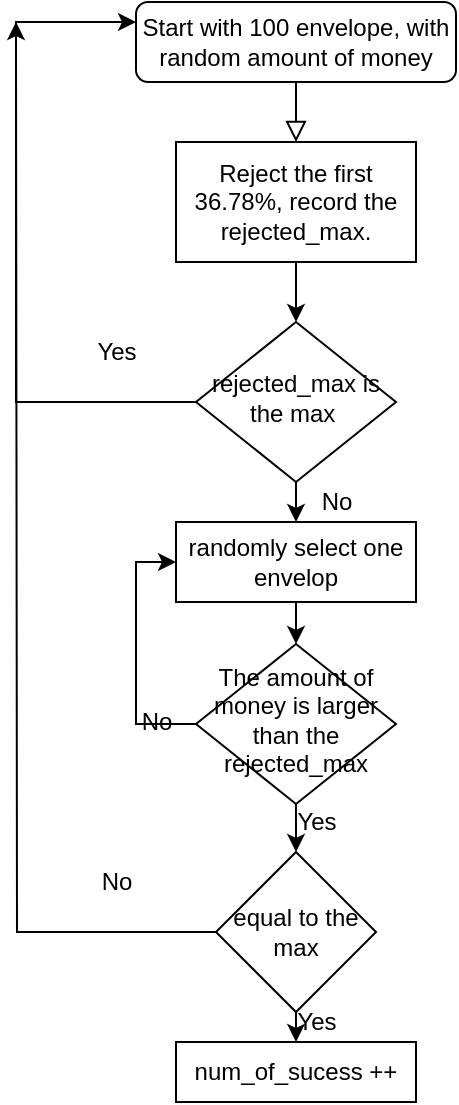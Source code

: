 <mxfile version="20.3.7" type="github">
  <diagram id="C5RBs43oDa-KdzZeNtuy" name="Page-1">
    <mxGraphModel dx="822" dy="580" grid="1" gridSize="10" guides="1" tooltips="1" connect="1" arrows="1" fold="1" page="1" pageScale="1" pageWidth="827" pageHeight="1169" math="0" shadow="0">
      <root>
        <mxCell id="WIyWlLk6GJQsqaUBKTNV-0" />
        <mxCell id="WIyWlLk6GJQsqaUBKTNV-1" parent="WIyWlLk6GJQsqaUBKTNV-0" />
        <mxCell id="WIyWlLk6GJQsqaUBKTNV-2" value="" style="rounded=0;html=1;jettySize=auto;orthogonalLoop=1;fontSize=11;endArrow=block;endFill=0;endSize=8;strokeWidth=1;shadow=0;labelBackgroundColor=none;edgeStyle=orthogonalEdgeStyle;entryX=0.5;entryY=0;entryDx=0;entryDy=0;" parent="WIyWlLk6GJQsqaUBKTNV-1" source="WIyWlLk6GJQsqaUBKTNV-3" target="1mU-zsFTZTb8EqSKAKca-1" edge="1">
          <mxGeometry relative="1" as="geometry" />
        </mxCell>
        <mxCell id="WIyWlLk6GJQsqaUBKTNV-3" value="Start with 100 envelope, with random amount of money" style="rounded=1;whiteSpace=wrap;html=1;fontSize=12;glass=0;strokeWidth=1;shadow=0;" parent="WIyWlLk6GJQsqaUBKTNV-1" vertex="1">
          <mxGeometry x="140" y="70" width="160" height="40" as="geometry" />
        </mxCell>
        <mxCell id="1mU-zsFTZTb8EqSKAKca-18" style="edgeStyle=orthogonalEdgeStyle;rounded=0;orthogonalLoop=1;jettySize=auto;html=1;exitX=0.5;exitY=1;exitDx=0;exitDy=0;entryX=0.5;entryY=0;entryDx=0;entryDy=0;" edge="1" parent="WIyWlLk6GJQsqaUBKTNV-1" source="WIyWlLk6GJQsqaUBKTNV-6" target="1mU-zsFTZTb8EqSKAKca-11">
          <mxGeometry relative="1" as="geometry" />
        </mxCell>
        <mxCell id="1mU-zsFTZTb8EqSKAKca-19" style="edgeStyle=orthogonalEdgeStyle;rounded=0;orthogonalLoop=1;jettySize=auto;html=1;exitX=0;exitY=0.5;exitDx=0;exitDy=0;entryX=0;entryY=0.5;entryDx=0;entryDy=0;" edge="1" parent="WIyWlLk6GJQsqaUBKTNV-1" source="WIyWlLk6GJQsqaUBKTNV-6" target="1mU-zsFTZTb8EqSKAKca-7">
          <mxGeometry relative="1" as="geometry" />
        </mxCell>
        <mxCell id="WIyWlLk6GJQsqaUBKTNV-6" value="The amount of money is larger than the rejected_max" style="rhombus;whiteSpace=wrap;html=1;shadow=0;fontFamily=Helvetica;fontSize=12;align=center;strokeWidth=1;spacing=6;spacingTop=-4;" parent="WIyWlLk6GJQsqaUBKTNV-1" vertex="1">
          <mxGeometry x="170" y="391" width="100" height="80" as="geometry" />
        </mxCell>
        <mxCell id="1mU-zsFTZTb8EqSKAKca-6" style="edgeStyle=orthogonalEdgeStyle;rounded=0;orthogonalLoop=1;jettySize=auto;html=1;entryX=0.5;entryY=0;entryDx=0;entryDy=0;" edge="1" parent="WIyWlLk6GJQsqaUBKTNV-1" source="1mU-zsFTZTb8EqSKAKca-1" target="1mU-zsFTZTb8EqSKAKca-3">
          <mxGeometry relative="1" as="geometry" />
        </mxCell>
        <mxCell id="1mU-zsFTZTb8EqSKAKca-1" value="Reject the first 36.78%, record the rejected_max." style="rounded=0;whiteSpace=wrap;html=1;" vertex="1" parent="WIyWlLk6GJQsqaUBKTNV-1">
          <mxGeometry x="160" y="140" width="120" height="60" as="geometry" />
        </mxCell>
        <mxCell id="1mU-zsFTZTb8EqSKAKca-4" style="edgeStyle=orthogonalEdgeStyle;rounded=0;orthogonalLoop=1;jettySize=auto;html=1;exitX=0;exitY=0.5;exitDx=0;exitDy=0;entryX=0;entryY=0.25;entryDx=0;entryDy=0;" edge="1" parent="WIyWlLk6GJQsqaUBKTNV-1" source="1mU-zsFTZTb8EqSKAKca-3" target="WIyWlLk6GJQsqaUBKTNV-3">
          <mxGeometry relative="1" as="geometry">
            <Array as="points">
              <mxPoint x="80" y="270" />
              <mxPoint x="80" y="80" />
            </Array>
          </mxGeometry>
        </mxCell>
        <mxCell id="1mU-zsFTZTb8EqSKAKca-8" style="edgeStyle=orthogonalEdgeStyle;rounded=0;orthogonalLoop=1;jettySize=auto;html=1;exitX=0.5;exitY=1;exitDx=0;exitDy=0;entryX=0.5;entryY=0;entryDx=0;entryDy=0;" edge="1" parent="WIyWlLk6GJQsqaUBKTNV-1" source="1mU-zsFTZTb8EqSKAKca-3" target="1mU-zsFTZTb8EqSKAKca-7">
          <mxGeometry relative="1" as="geometry" />
        </mxCell>
        <mxCell id="1mU-zsFTZTb8EqSKAKca-3" value="rejected_max is the max&amp;nbsp;" style="rhombus;whiteSpace=wrap;html=1;shadow=0;fontFamily=Helvetica;fontSize=12;align=center;strokeWidth=1;spacing=6;spacingTop=-4;" vertex="1" parent="WIyWlLk6GJQsqaUBKTNV-1">
          <mxGeometry x="170" y="230" width="100" height="80" as="geometry" />
        </mxCell>
        <mxCell id="1mU-zsFTZTb8EqSKAKca-5" value="Yes" style="text;html=1;align=center;verticalAlign=middle;resizable=0;points=[];autosize=1;strokeColor=none;fillColor=none;" vertex="1" parent="WIyWlLk6GJQsqaUBKTNV-1">
          <mxGeometry x="110" y="230" width="40" height="30" as="geometry" />
        </mxCell>
        <mxCell id="1mU-zsFTZTb8EqSKAKca-10" style="edgeStyle=orthogonalEdgeStyle;rounded=0;orthogonalLoop=1;jettySize=auto;html=1;exitX=0.5;exitY=1;exitDx=0;exitDy=0;entryX=0.5;entryY=0;entryDx=0;entryDy=0;" edge="1" parent="WIyWlLk6GJQsqaUBKTNV-1" source="1mU-zsFTZTb8EqSKAKca-7" target="WIyWlLk6GJQsqaUBKTNV-6">
          <mxGeometry relative="1" as="geometry" />
        </mxCell>
        <mxCell id="1mU-zsFTZTb8EqSKAKca-7" value="randomly select one envelop" style="rounded=0;whiteSpace=wrap;html=1;" vertex="1" parent="WIyWlLk6GJQsqaUBKTNV-1">
          <mxGeometry x="160" y="330" width="120" height="40" as="geometry" />
        </mxCell>
        <mxCell id="1mU-zsFTZTb8EqSKAKca-9" value="No" style="text;html=1;align=center;verticalAlign=middle;resizable=0;points=[];autosize=1;strokeColor=none;fillColor=none;" vertex="1" parent="WIyWlLk6GJQsqaUBKTNV-1">
          <mxGeometry x="220" y="305" width="40" height="30" as="geometry" />
        </mxCell>
        <mxCell id="1mU-zsFTZTb8EqSKAKca-14" style="edgeStyle=orthogonalEdgeStyle;rounded=0;orthogonalLoop=1;jettySize=auto;html=1;exitX=0.5;exitY=1;exitDx=0;exitDy=0;entryX=0.5;entryY=0;entryDx=0;entryDy=0;" edge="1" parent="WIyWlLk6GJQsqaUBKTNV-1" source="1mU-zsFTZTb8EqSKAKca-11" target="1mU-zsFTZTb8EqSKAKca-12">
          <mxGeometry relative="1" as="geometry" />
        </mxCell>
        <mxCell id="1mU-zsFTZTb8EqSKAKca-15" style="edgeStyle=orthogonalEdgeStyle;rounded=0;orthogonalLoop=1;jettySize=auto;html=1;exitX=0;exitY=0.5;exitDx=0;exitDy=0;" edge="1" parent="WIyWlLk6GJQsqaUBKTNV-1" source="1mU-zsFTZTb8EqSKAKca-11">
          <mxGeometry relative="1" as="geometry">
            <mxPoint x="80" y="80" as="targetPoint" />
          </mxGeometry>
        </mxCell>
        <mxCell id="1mU-zsFTZTb8EqSKAKca-11" value="equal to the max" style="rhombus;whiteSpace=wrap;html=1;" vertex="1" parent="WIyWlLk6GJQsqaUBKTNV-1">
          <mxGeometry x="180" y="495" width="80" height="80" as="geometry" />
        </mxCell>
        <mxCell id="1mU-zsFTZTb8EqSKAKca-12" value="num_of_sucess ++" style="rounded=0;whiteSpace=wrap;html=1;" vertex="1" parent="WIyWlLk6GJQsqaUBKTNV-1">
          <mxGeometry x="160" y="590" width="120" height="30" as="geometry" />
        </mxCell>
        <mxCell id="1mU-zsFTZTb8EqSKAKca-16" value="No" style="text;html=1;align=center;verticalAlign=middle;resizable=0;points=[];autosize=1;strokeColor=none;fillColor=none;" vertex="1" parent="WIyWlLk6GJQsqaUBKTNV-1">
          <mxGeometry x="110" y="495" width="40" height="30" as="geometry" />
        </mxCell>
        <mxCell id="1mU-zsFTZTb8EqSKAKca-17" value="Yes" style="text;html=1;align=center;verticalAlign=middle;resizable=0;points=[];autosize=1;strokeColor=none;fillColor=none;" vertex="1" parent="WIyWlLk6GJQsqaUBKTNV-1">
          <mxGeometry x="210" y="565" width="40" height="30" as="geometry" />
        </mxCell>
        <mxCell id="1mU-zsFTZTb8EqSKAKca-20" value="No" style="text;html=1;align=center;verticalAlign=middle;resizable=0;points=[];autosize=1;strokeColor=none;fillColor=none;" vertex="1" parent="WIyWlLk6GJQsqaUBKTNV-1">
          <mxGeometry x="130" y="415" width="40" height="30" as="geometry" />
        </mxCell>
        <mxCell id="1mU-zsFTZTb8EqSKAKca-21" value="Yes" style="text;html=1;align=center;verticalAlign=middle;resizable=0;points=[];autosize=1;strokeColor=none;fillColor=none;" vertex="1" parent="WIyWlLk6GJQsqaUBKTNV-1">
          <mxGeometry x="210" y="465" width="40" height="30" as="geometry" />
        </mxCell>
      </root>
    </mxGraphModel>
  </diagram>
</mxfile>

